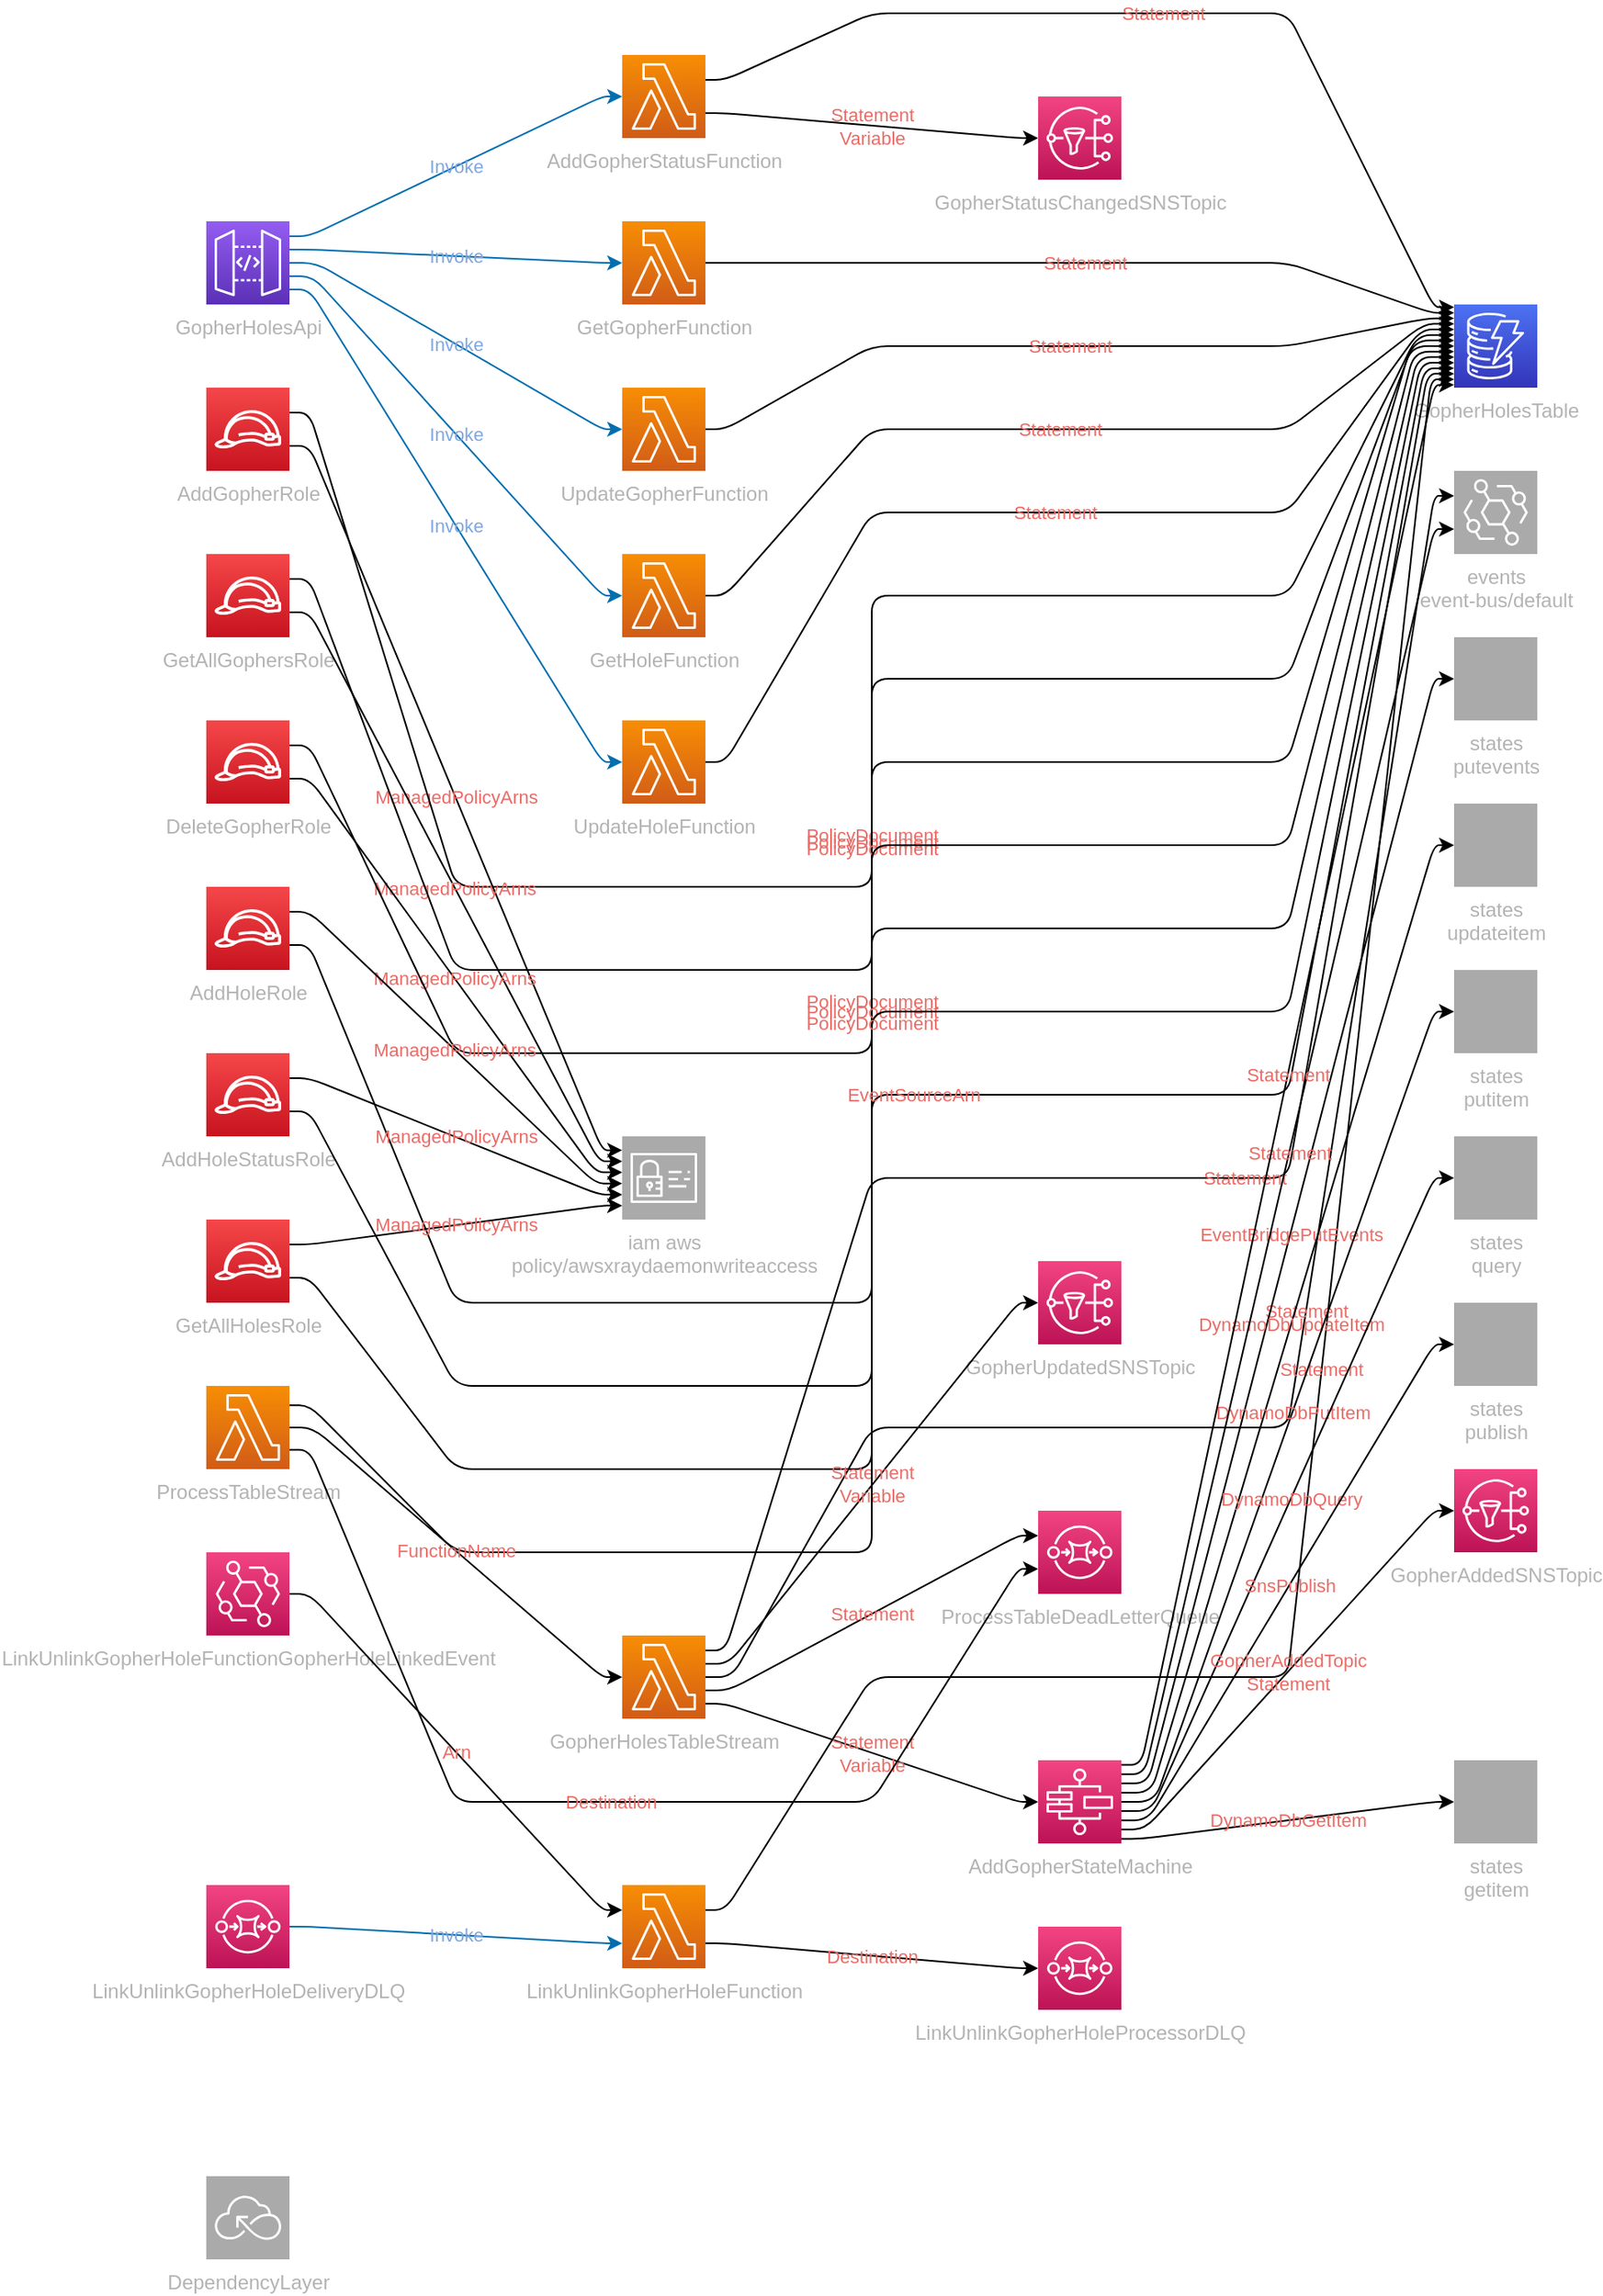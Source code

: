 <mxfile version="13.1.3" pages="2">
            <diagram id="diagramid" name="Diagram">
              <mxGraphModel><root><mxCell id="0"/><mxCell id="1" parent="0"/><mxCell id="2" value="DependencyLayer" style="outlineConnect=0;fontColor=#B3B3B3;gradientColor=#aaaaaa;gradientDirection=north;fillColor=#aaaaaa;strokeColor=#ffffff;dashed=0;verticalLabelPosition=bottom;verticalAlign=top;align=center;html=1;fontSize=12;fontStyle=0;aspect=fixed;shape=mxgraph.aws4.resourceIcon;resIcon=mxgraph.aws4.serverless;" vertex="1" parent="1"><mxGeometry y="1300" width="50" height="50" as="geometry"/></mxCell><mxCell id="3" value="GopherHolesApi" style="outlineConnect=0;fontColor=#B3B3B3;gradientColor=#945DF2;gradientDirection=north;fillColor=#5A30B5;strokeColor=#ffffff;dashed=0;verticalLabelPosition=bottom;verticalAlign=top;align=center;html=1;fontSize=12;fontStyle=0;aspect=fixed;shape=mxgraph.aws4.resourceIcon;resIcon=mxgraph.aws4.api_gateway;" vertex="1" parent="1"><mxGeometry y="125" width="50" height="50" as="geometry"/></mxCell><mxCell id="4" value="AddGopherRole" style="outlineConnect=0;fontColor=#B3B3B3;gradientColor=#F54749;gradientDirection=north;fillColor=#C7131F;strokeColor=#ffffff;dashed=0;verticalLabelPosition=bottom;verticalAlign=top;align=center;html=1;fontSize=12;fontStyle=0;aspect=fixed;shape=mxgraph.aws4.resourceIcon;resIcon=mxgraph.aws4.role;" vertex="1" parent="1"><mxGeometry y="225" width="50" height="50" as="geometry"/></mxCell><mxCell id="5" value="GetAllGophersRole" style="outlineConnect=0;fontColor=#B3B3B3;gradientColor=#F54749;gradientDirection=north;fillColor=#C7131F;strokeColor=#ffffff;dashed=0;verticalLabelPosition=bottom;verticalAlign=top;align=center;html=1;fontSize=12;fontStyle=0;aspect=fixed;shape=mxgraph.aws4.resourceIcon;resIcon=mxgraph.aws4.role;" vertex="1" parent="1"><mxGeometry y="325" width="50" height="50" as="geometry"/></mxCell><mxCell id="6" value="DeleteGopherRole" style="outlineConnect=0;fontColor=#B3B3B3;gradientColor=#F54749;gradientDirection=north;fillColor=#C7131F;strokeColor=#ffffff;dashed=0;verticalLabelPosition=bottom;verticalAlign=top;align=center;html=1;fontSize=12;fontStyle=0;aspect=fixed;shape=mxgraph.aws4.resourceIcon;resIcon=mxgraph.aws4.role;" vertex="1" parent="1"><mxGeometry y="425" width="50" height="50" as="geometry"/></mxCell><mxCell id="7" value="AddHoleRole" style="outlineConnect=0;fontColor=#B3B3B3;gradientColor=#F54749;gradientDirection=north;fillColor=#C7131F;strokeColor=#ffffff;dashed=0;verticalLabelPosition=bottom;verticalAlign=top;align=center;html=1;fontSize=12;fontStyle=0;aspect=fixed;shape=mxgraph.aws4.resourceIcon;resIcon=mxgraph.aws4.role;" vertex="1" parent="1"><mxGeometry y="525" width="50" height="50" as="geometry"/></mxCell><mxCell id="8" value="AddHoleStatusRole" style="outlineConnect=0;fontColor=#B3B3B3;gradientColor=#F54749;gradientDirection=north;fillColor=#C7131F;strokeColor=#ffffff;dashed=0;verticalLabelPosition=bottom;verticalAlign=top;align=center;html=1;fontSize=12;fontStyle=0;aspect=fixed;shape=mxgraph.aws4.resourceIcon;resIcon=mxgraph.aws4.role;" vertex="1" parent="1"><mxGeometry y="625" width="50" height="50" as="geometry"/></mxCell><mxCell id="9" value="GetAllHolesRole" style="outlineConnect=0;fontColor=#B3B3B3;gradientColor=#F54749;gradientDirection=north;fillColor=#C7131F;strokeColor=#ffffff;dashed=0;verticalLabelPosition=bottom;verticalAlign=top;align=center;html=1;fontSize=12;fontStyle=0;aspect=fixed;shape=mxgraph.aws4.resourceIcon;resIcon=mxgraph.aws4.role;" vertex="1" parent="1"><mxGeometry y="725" width="50" height="50" as="geometry"/></mxCell><mxCell id="10" value="GopherStatusChangedSNSTopic" style="outlineConnect=0;fontColor=#B3B3B3;gradientColor=#F34482;gradientDirection=north;fillColor=#BC1356;strokeColor=#ffffff;dashed=0;verticalLabelPosition=bottom;verticalAlign=top;align=center;html=1;fontSize=12;fontStyle=0;aspect=fixed;shape=mxgraph.aws4.resourceIcon;resIcon=mxgraph.aws4.sns;" vertex="1" parent="1"><mxGeometry x="500" y="50" width="50" height="50" as="geometry"/></mxCell><mxCell id="11" value="GopherAddedSNSTopic" style="outlineConnect=0;fontColor=#B3B3B3;gradientColor=#F34482;gradientDirection=north;fillColor=#BC1356;strokeColor=#ffffff;dashed=0;verticalLabelPosition=bottom;verticalAlign=top;align=center;html=1;fontSize=12;fontStyle=0;aspect=fixed;shape=mxgraph.aws4.resourceIcon;resIcon=mxgraph.aws4.sns;" vertex="1" parent="1"><mxGeometry x="750" y="875" width="50" height="50" as="geometry"/></mxCell><mxCell id="12" value="GopherUpdatedSNSTopic" style="outlineConnect=0;fontColor=#B3B3B3;gradientColor=#F34482;gradientDirection=north;fillColor=#BC1356;strokeColor=#ffffff;dashed=0;verticalLabelPosition=bottom;verticalAlign=top;align=center;html=1;fontSize=12;fontStyle=0;aspect=fixed;shape=mxgraph.aws4.resourceIcon;resIcon=mxgraph.aws4.sns;" vertex="1" parent="1"><mxGeometry x="500" y="750" width="50" height="50" as="geometry"/></mxCell><mxCell id="13" value="AddGopherStatusFunction" style="outlineConnect=0;fontColor=#B3B3B3;gradientColor=#F78E04;gradientDirection=north;fillColor=#D05C17;strokeColor=#ffffff;dashed=0;verticalLabelPosition=bottom;verticalAlign=top;align=center;html=1;fontSize=12;fontStyle=0;aspect=fixed;shape=mxgraph.aws4.resourceIcon;resIcon=mxgraph.aws4.lambda;" vertex="1" parent="1"><mxGeometry x="250" y="25" width="50" height="50" as="geometry"/></mxCell><mxCell id="14" value="GetGopherFunction" style="outlineConnect=0;fontColor=#B3B3B3;gradientColor=#F78E04;gradientDirection=north;fillColor=#D05C17;strokeColor=#ffffff;dashed=0;verticalLabelPosition=bottom;verticalAlign=top;align=center;html=1;fontSize=12;fontStyle=0;aspect=fixed;shape=mxgraph.aws4.resourceIcon;resIcon=mxgraph.aws4.lambda;" vertex="1" parent="1"><mxGeometry x="250" y="125" width="50" height="50" as="geometry"/></mxCell><mxCell id="15" value="UpdateGopherFunction" style="outlineConnect=0;fontColor=#B3B3B3;gradientColor=#F78E04;gradientDirection=north;fillColor=#D05C17;strokeColor=#ffffff;dashed=0;verticalLabelPosition=bottom;verticalAlign=top;align=center;html=1;fontSize=12;fontStyle=0;aspect=fixed;shape=mxgraph.aws4.resourceIcon;resIcon=mxgraph.aws4.lambda;" vertex="1" parent="1"><mxGeometry x="250" y="225" width="50" height="50" as="geometry"/></mxCell><mxCell id="16" value="GetHoleFunction" style="outlineConnect=0;fontColor=#B3B3B3;gradientColor=#F78E04;gradientDirection=north;fillColor=#D05C17;strokeColor=#ffffff;dashed=0;verticalLabelPosition=bottom;verticalAlign=top;align=center;html=1;fontSize=12;fontStyle=0;aspect=fixed;shape=mxgraph.aws4.resourceIcon;resIcon=mxgraph.aws4.lambda;" vertex="1" parent="1"><mxGeometry x="250" y="325" width="50" height="50" as="geometry"/></mxCell><mxCell id="17" value="UpdateHoleFunction" style="outlineConnect=0;fontColor=#B3B3B3;gradientColor=#F78E04;gradientDirection=north;fillColor=#D05C17;strokeColor=#ffffff;dashed=0;verticalLabelPosition=bottom;verticalAlign=top;align=center;html=1;fontSize=12;fontStyle=0;aspect=fixed;shape=mxgraph.aws4.resourceIcon;resIcon=mxgraph.aws4.lambda;" vertex="1" parent="1"><mxGeometry x="250" y="425" width="50" height="50" as="geometry"/></mxCell><mxCell id="18" value="GopherHolesTableStream" style="outlineConnect=0;fontColor=#B3B3B3;gradientColor=#F78E04;gradientDirection=north;fillColor=#D05C17;strokeColor=#ffffff;dashed=0;verticalLabelPosition=bottom;verticalAlign=top;align=center;html=1;fontSize=12;fontStyle=0;aspect=fixed;shape=mxgraph.aws4.resourceIcon;resIcon=mxgraph.aws4.lambda;" vertex="1" parent="1"><mxGeometry x="250" y="975" width="50" height="50" as="geometry"/></mxCell><mxCell id="19" value="GopherHolesTable" style="outlineConnect=0;fontColor=#B3B3B3;gradientColor=#4D72F3;gradientDirection=north;fillColor=#3334B9;strokeColor=#ffffff;dashed=0;verticalLabelPosition=bottom;verticalAlign=top;align=center;html=1;fontSize=12;fontStyle=0;aspect=fixed;shape=mxgraph.aws4.resourceIcon;resIcon=mxgraph.aws4.dynamodb;" vertex="1" parent="1"><mxGeometry x="750" y="175" width="50" height="50" as="geometry"/></mxCell><mxCell id="20" value="ProcessTableStream" style="outlineConnect=0;fontColor=#B3B3B3;gradientColor=#F78E04;gradientDirection=north;fillColor=#D05C17;strokeColor=#ffffff;dashed=0;verticalLabelPosition=bottom;verticalAlign=top;align=center;html=1;fontSize=12;fontStyle=0;aspect=fixed;shape=mxgraph.aws4.resourceIcon;resIcon=mxgraph.aws4.lambda;" vertex="1" parent="1"><mxGeometry y="825" width="50" height="50" as="geometry"/></mxCell><mxCell id="21" value="ProcessTableDeadLetterQueue" style="outlineConnect=0;fontColor=#B3B3B3;gradientColor=#F34482;gradientDirection=north;fillColor=#BC1356;strokeColor=#ffffff;dashed=0;verticalLabelPosition=bottom;verticalAlign=top;align=center;html=1;fontSize=12;fontStyle=0;aspect=fixed;shape=mxgraph.aws4.resourceIcon;resIcon=mxgraph.aws4.sqs;" vertex="1" parent="1"><mxGeometry x="500" y="900" width="50" height="50" as="geometry"/></mxCell><mxCell id="22" value="LinkUnlinkGopherHoleFunction" style="outlineConnect=0;fontColor=#B3B3B3;gradientColor=#F78E04;gradientDirection=north;fillColor=#D05C17;strokeColor=#ffffff;dashed=0;verticalLabelPosition=bottom;verticalAlign=top;align=center;html=1;fontSize=12;fontStyle=0;aspect=fixed;shape=mxgraph.aws4.resourceIcon;resIcon=mxgraph.aws4.lambda;" vertex="1" parent="1"><mxGeometry x="250" y="1125" width="50" height="50" as="geometry"/></mxCell><mxCell id="23" value="LinkUnlinkGopherHoleDeliveryDLQ" style="outlineConnect=0;fontColor=#B3B3B3;gradientColor=#F34482;gradientDirection=north;fillColor=#BC1356;strokeColor=#ffffff;dashed=0;verticalLabelPosition=bottom;verticalAlign=top;align=center;html=1;fontSize=12;fontStyle=0;aspect=fixed;shape=mxgraph.aws4.resourceIcon;resIcon=mxgraph.aws4.sqs;" vertex="1" parent="1"><mxGeometry y="1125" width="50" height="50" as="geometry"/></mxCell><mxCell id="24" value="LinkUnlinkGopherHoleProcessorDLQ" style="outlineConnect=0;fontColor=#B3B3B3;gradientColor=#F34482;gradientDirection=north;fillColor=#BC1356;strokeColor=#ffffff;dashed=0;verticalLabelPosition=bottom;verticalAlign=top;align=center;html=1;fontSize=12;fontStyle=0;aspect=fixed;shape=mxgraph.aws4.resourceIcon;resIcon=mxgraph.aws4.sqs;" vertex="1" parent="1"><mxGeometry x="500" y="1150" width="50" height="50" as="geometry"/></mxCell><mxCell id="25" value="AddGopherStateMachine" style="outlineConnect=0;fontColor=#B3B3B3;gradientColor=#F34482;gradientDirection=north;fillColor=#BC1356;strokeColor=#ffffff;dashed=0;verticalLabelPosition=bottom;verticalAlign=top;align=center;html=1;fontSize=12;fontStyle=0;aspect=fixed;shape=mxgraph.aws4.resourceIcon;resIcon=mxgraph.aws4.step_functions;" vertex="1" parent="1"><mxGeometry x="500" y="1050" width="50" height="50" as="geometry"/></mxCell><mxCell id="26" value="LinkUnlinkGopherHoleFunctionGopherHoleLinkedEvent" style="outlineConnect=0;fontColor=#B3B3B3;gradientColor=#F34482;gradientDirection=north;fillColor=#BC1356;strokeColor=#ffffff;dashed=0;verticalLabelPosition=bottom;verticalAlign=top;align=center;html=1;fontSize=12;fontStyle=0;aspect=fixed;shape=mxgraph.aws4.resourceIcon;resIcon=mxgraph.aws4.eventbridge;" vertex="1" parent="1"><mxGeometry y="925" width="50" height="50" as="geometry"/></mxCell><mxCell id="27" value="iam  aws&#xA;policy/awsxraydaemonwriteaccess" style="outlineConnect=0;fontColor=#B3B3B3;gradientColor=#aaaaaa;gradientDirection=north;fillColor=#aaaaaa;strokeColor=#ffffff;dashed=0;verticalLabelPosition=bottom;verticalAlign=top;align=center;html=1;fontSize=12;fontStyle=0;aspect=fixed;shape=mxgraph.aws4.resourceIcon;resIcon=mxgraph.aws4.identity_and_access_management;" vertex="1" parent="1"><mxGeometry x="250" y="675" width="50" height="50" as="geometry"/></mxCell><mxCell id="28" value="events  &#xA;event-bus/default" style="outlineConnect=0;fontColor=#B3B3B3;gradientColor=#aaaaaa;gradientDirection=north;fillColor=#aaaaaa;strokeColor=#ffffff;dashed=0;verticalLabelPosition=bottom;verticalAlign=top;align=center;html=1;fontSize=12;fontStyle=0;aspect=fixed;shape=mxgraph.aws4.resourceIcon;resIcon=mxgraph.aws4.eventbridge;" vertex="1" parent="1"><mxGeometry x="750" y="275" width="50" height="50" as="geometry"/></mxCell><mxCell id="29" value="states  &#xA;getitem" style="outlineConnect=0;fontColor=#B3B3B3;gradientColor=#aaaaaa;gradientDirection=north;fillColor=#aaaaaa;strokeColor=#ffffff;dashed=0;verticalLabelPosition=bottom;verticalAlign=top;align=center;html=1;fontSize=12;fontStyle=0;aspect=fixed;shape=mxgraph.aws4.resourceIcon;resIcon=mxgraph.aws4.states;" vertex="1" parent="1"><mxGeometry x="750" y="1050" width="50" height="50" as="geometry"/></mxCell><mxCell id="30" value="states  &#xA;putevents" style="outlineConnect=0;fontColor=#B3B3B3;gradientColor=#aaaaaa;gradientDirection=north;fillColor=#aaaaaa;strokeColor=#ffffff;dashed=0;verticalLabelPosition=bottom;verticalAlign=top;align=center;html=1;fontSize=12;fontStyle=0;aspect=fixed;shape=mxgraph.aws4.resourceIcon;resIcon=mxgraph.aws4.states;" vertex="1" parent="1"><mxGeometry x="750" y="375" width="50" height="50" as="geometry"/></mxCell><mxCell id="31" value="states  &#xA;updateitem" style="outlineConnect=0;fontColor=#B3B3B3;gradientColor=#aaaaaa;gradientDirection=north;fillColor=#aaaaaa;strokeColor=#ffffff;dashed=0;verticalLabelPosition=bottom;verticalAlign=top;align=center;html=1;fontSize=12;fontStyle=0;aspect=fixed;shape=mxgraph.aws4.resourceIcon;resIcon=mxgraph.aws4.states;" vertex="1" parent="1"><mxGeometry x="750" y="475" width="50" height="50" as="geometry"/></mxCell><mxCell id="32" value="states  &#xA;putitem" style="outlineConnect=0;fontColor=#B3B3B3;gradientColor=#aaaaaa;gradientDirection=north;fillColor=#aaaaaa;strokeColor=#ffffff;dashed=0;verticalLabelPosition=bottom;verticalAlign=top;align=center;html=1;fontSize=12;fontStyle=0;aspect=fixed;shape=mxgraph.aws4.resourceIcon;resIcon=mxgraph.aws4.states;" vertex="1" parent="1"><mxGeometry x="750" y="575" width="50" height="50" as="geometry"/></mxCell><mxCell id="33" value="states  &#xA;query" style="outlineConnect=0;fontColor=#B3B3B3;gradientColor=#aaaaaa;gradientDirection=north;fillColor=#aaaaaa;strokeColor=#ffffff;dashed=0;verticalLabelPosition=bottom;verticalAlign=top;align=center;html=1;fontSize=12;fontStyle=0;aspect=fixed;shape=mxgraph.aws4.resourceIcon;resIcon=mxgraph.aws4.states;" vertex="1" parent="1"><mxGeometry x="750" y="675" width="50" height="50" as="geometry"/></mxCell><mxCell id="34" value="states  &#xA;publish" style="outlineConnect=0;fontColor=#B3B3B3;gradientColor=#aaaaaa;gradientDirection=north;fillColor=#aaaaaa;strokeColor=#ffffff;dashed=0;verticalLabelPosition=bottom;verticalAlign=top;align=center;html=1;fontSize=12;fontStyle=0;aspect=fixed;shape=mxgraph.aws4.resourceIcon;resIcon=mxgraph.aws4.states;" vertex="1" parent="1"><mxGeometry x="750" y="775" width="50" height="50" as="geometry"/></mxCell><mxCell id="iam  aws&#xA;policy/awsxraydaemonwriteaccess|AddGopherRole" value="ManagedPolicyArns" style="edgeStyle=orthogonalEdgeStyle;rounded=1;orthogonalLoop=1;jettySize=auto;html=1;labelBackgroundColor=none;fontColor=#EA6B66;noEdgeStyle=1;orthogonal=1;" edge="1" parent="1" source="4" target="27"><mxGeometry relative="1" as="geometry"><Array as="points"><mxPoint x="62" y="260"/><mxPoint x="238" y="683.333"/></Array></mxGeometry></mxCell><mxCell id="GopherHolesTable|AddGopherRole" value="PolicyDocument" style="edgeStyle=orthogonalEdgeStyle;rounded=1;orthogonalLoop=1;jettySize=auto;html=1;labelBackgroundColor=none;fontColor=#EA6B66;noEdgeStyle=1;orthogonal=1;" edge="1" parent="1" source="4" target="19"><mxGeometry relative="1" as="geometry"><Array as="points"><mxPoint x="62" y="240"/><mxPoint x="150" y="525"/><mxPoint x="400" y="525"/><mxPoint x="400" y="350"/><mxPoint x="650" y="350"/><mxPoint x="728" y="193.333"/></Array></mxGeometry></mxCell><mxCell id="iam  aws&#xA;policy/awsxraydaemonwriteaccess|GetAllGophersRole" value="ManagedPolicyArns" style="edgeStyle=orthogonalEdgeStyle;rounded=1;orthogonalLoop=1;jettySize=auto;html=1;labelBackgroundColor=none;fontColor=#EA6B66;noEdgeStyle=1;orthogonal=1;" edge="1" parent="1" source="5" target="27"><mxGeometry relative="1" as="geometry"><Array as="points"><mxPoint x="62" y="360"/><mxPoint x="236" y="690"/></Array></mxGeometry></mxCell><mxCell id="GopherHolesTable|GetAllGophersRole" value="PolicyDocument" style="edgeStyle=orthogonalEdgeStyle;rounded=1;orthogonalLoop=1;jettySize=auto;html=1;labelBackgroundColor=none;fontColor=#EA6B66;noEdgeStyle=1;orthogonal=1;" edge="1" parent="1" source="5" target="19"><mxGeometry relative="1" as="geometry"><Array as="points"><mxPoint x="62" y="340"/><mxPoint x="150" y="575"/><mxPoint x="400" y="575"/><mxPoint x="400" y="400"/><mxPoint x="650" y="400"/><mxPoint x="726" y="196.667"/></Array></mxGeometry></mxCell><mxCell id="iam  aws&#xA;policy/awsxraydaemonwriteaccess|DeleteGopherRole" value="ManagedPolicyArns" style="edgeStyle=orthogonalEdgeStyle;rounded=1;orthogonalLoop=1;jettySize=auto;html=1;labelBackgroundColor=none;fontColor=#EA6B66;noEdgeStyle=1;orthogonal=1;" edge="1" parent="1" source="6" target="27"><mxGeometry relative="1" as="geometry"><Array as="points"><mxPoint x="62" y="460"/><mxPoint x="234" y="696.667"/></Array></mxGeometry></mxCell><mxCell id="GopherHolesTable|DeleteGopherRole" value="PolicyDocument" style="edgeStyle=orthogonalEdgeStyle;rounded=1;orthogonalLoop=1;jettySize=auto;html=1;labelBackgroundColor=none;fontColor=#EA6B66;noEdgeStyle=1;orthogonal=1;" edge="1" parent="1" source="6" target="19"><mxGeometry relative="1" as="geometry"><Array as="points"><mxPoint x="62" y="440"/><mxPoint x="150" y="625"/><mxPoint x="400" y="625"/><mxPoint x="400" y="450"/><mxPoint x="650" y="450"/><mxPoint x="724" y="200.0"/></Array></mxGeometry></mxCell><mxCell id="iam  aws&#xA;policy/awsxraydaemonwriteaccess|AddHoleRole" value="ManagedPolicyArns" style="edgeStyle=orthogonalEdgeStyle;rounded=1;orthogonalLoop=1;jettySize=auto;html=1;labelBackgroundColor=none;fontColor=#EA6B66;noEdgeStyle=1;orthogonal=1;" edge="1" parent="1" source="7" target="27"><mxGeometry relative="1" as="geometry"><Array as="points"><mxPoint x="62" y="540"/><mxPoint x="234" y="703.333"/></Array></mxGeometry></mxCell><mxCell id="GopherHolesTable|AddHoleRole" value="PolicyDocument" style="edgeStyle=orthogonalEdgeStyle;rounded=1;orthogonalLoop=1;jettySize=auto;html=1;labelBackgroundColor=none;fontColor=#EA6B66;noEdgeStyle=1;orthogonal=1;" edge="1" parent="1" source="7" target="19"><mxGeometry relative="1" as="geometry"><Array as="points"><mxPoint x="62" y="560"/><mxPoint x="150" y="775"/><mxPoint x="400" y="775"/><mxPoint x="400" y="500"/><mxPoint x="650" y="500"/><mxPoint x="726" y="203.333"/></Array></mxGeometry></mxCell><mxCell id="iam  aws&#xA;policy/awsxraydaemonwriteaccess|AddHoleStatusRole" value="ManagedPolicyArns" style="edgeStyle=orthogonalEdgeStyle;rounded=1;orthogonalLoop=1;jettySize=auto;html=1;labelBackgroundColor=none;fontColor=#EA6B66;noEdgeStyle=1;orthogonal=1;" edge="1" parent="1" source="8" target="27"><mxGeometry relative="1" as="geometry"><Array as="points"><mxPoint x="62" y="640"/><mxPoint x="236" y="710.0"/></Array></mxGeometry></mxCell><mxCell id="GopherHolesTable|AddHoleStatusRole" value="PolicyDocument" style="edgeStyle=orthogonalEdgeStyle;rounded=1;orthogonalLoop=1;jettySize=auto;html=1;labelBackgroundColor=none;fontColor=#EA6B66;noEdgeStyle=1;orthogonal=1;" edge="1" parent="1" source="8" target="19"><mxGeometry relative="1" as="geometry"><Array as="points"><mxPoint x="62" y="660"/><mxPoint x="150" y="825"/><mxPoint x="400" y="825"/><mxPoint x="400" y="550"/><mxPoint x="650" y="550"/><mxPoint x="728" y="206.667"/></Array></mxGeometry></mxCell><mxCell id="iam  aws&#xA;policy/awsxraydaemonwriteaccess|GetAllHolesRole" value="ManagedPolicyArns" style="edgeStyle=orthogonalEdgeStyle;rounded=1;orthogonalLoop=1;jettySize=auto;html=1;labelBackgroundColor=none;fontColor=#EA6B66;noEdgeStyle=1;orthogonal=1;" edge="1" parent="1" source="9" target="27"><mxGeometry relative="1" as="geometry"><Array as="points"><mxPoint x="62" y="740"/><mxPoint x="238" y="716.667"/></Array></mxGeometry></mxCell><mxCell id="GopherHolesTable|GetAllHolesRole" value="PolicyDocument" style="edgeStyle=orthogonalEdgeStyle;rounded=1;orthogonalLoop=1;jettySize=auto;html=1;labelBackgroundColor=none;fontColor=#EA6B66;noEdgeStyle=1;orthogonal=1;" edge="1" parent="1" source="9" target="19"><mxGeometry relative="1" as="geometry"><Array as="points"><mxPoint x="62" y="760"/><mxPoint x="150" y="875"/><mxPoint x="400" y="875"/><mxPoint x="400" y="600"/><mxPoint x="650" y="600"/><mxPoint x="730" y="210.0"/></Array></mxGeometry></mxCell><mxCell id="GopherStatusChangedSNSTopic|AddGopherStatusFunction" value="Statement&#xA;Variable" style="edgeStyle=orthogonalEdgeStyle;rounded=1;orthogonalLoop=1;jettySize=auto;html=1;labelBackgroundColor=none;fontColor=#EA6B66;noEdgeStyle=1;orthogonal=1;" edge="1" parent="1" source="13" target="10"><mxGeometry relative="1" as="geometry"><Array as="points"><mxPoint x="312" y="60"/><mxPoint x="488" y="75"/></Array></mxGeometry></mxCell><mxCell id="GopherHolesApi|AddGopherStatusFunction" value="Invoke" style="edgeStyle=orthogonalEdgeStyle;rounded=1;orthogonalLoop=1;jettySize=auto;html=1;fillColor=#1ba1e2;strokeColor=#006EAF;labelBackgroundColor=none;fontColor=#7EA6E0;noEdgeStyle=1;orthogonal=1;" edge="1" parent="1" source="3" target="13"><mxGeometry relative="1" as="geometry"><Array as="points"><mxPoint x="62" y="134"/><mxPoint x="238" y="50"/></Array></mxGeometry></mxCell><mxCell id="GopherHolesTable|AddGopherStatusFunction" value="Statement" style="edgeStyle=orthogonalEdgeStyle;rounded=1;orthogonalLoop=1;jettySize=auto;html=1;labelBackgroundColor=none;fontColor=#EA6B66;noEdgeStyle=1;orthogonal=1;" edge="1" parent="1" source="13" target="19"><mxGeometry relative="1" as="geometry"><Array as="points"><mxPoint x="312" y="40"/><mxPoint x="400"/><mxPoint x="650"/><mxPoint x="738" y="176.667"/></Array></mxGeometry></mxCell><mxCell id="GopherHolesApi|GetGopherFunction" value="Invoke" style="edgeStyle=orthogonalEdgeStyle;rounded=1;orthogonalLoop=1;jettySize=auto;html=1;fillColor=#1ba1e2;strokeColor=#006EAF;labelBackgroundColor=none;fontColor=#7EA6E0;noEdgeStyle=1;orthogonal=1;" edge="1" parent="1" source="3" target="14"><mxGeometry relative="1" as="geometry"><Array as="points"><mxPoint x="64" y="142"/><mxPoint x="238" y="150"/></Array></mxGeometry></mxCell><mxCell id="GopherHolesTable|GetGopherFunction" value="Statement" style="edgeStyle=orthogonalEdgeStyle;rounded=1;orthogonalLoop=1;jettySize=auto;html=1;labelBackgroundColor=none;fontColor=#EA6B66;noEdgeStyle=1;orthogonal=1;" edge="1" parent="1" source="14" target="19"><mxGeometry relative="1" as="geometry"><Array as="points"><mxPoint x="312" y="150"/><mxPoint x="400" y="150"/><mxPoint x="650" y="150"/><mxPoint x="736" y="180"/></Array></mxGeometry></mxCell><mxCell id="GopherHolesApi|UpdateGopherFunction" value="Invoke" style="edgeStyle=orthogonalEdgeStyle;rounded=1;orthogonalLoop=1;jettySize=auto;html=1;fillColor=#1ba1e2;strokeColor=#006EAF;labelBackgroundColor=none;fontColor=#7EA6E0;noEdgeStyle=1;orthogonal=1;" edge="1" parent="1" source="3" target="15"><mxGeometry relative="1" as="geometry"><Array as="points"><mxPoint x="66" y="150"/><mxPoint x="238" y="250"/></Array></mxGeometry></mxCell><mxCell id="GopherHolesTable|UpdateGopherFunction" value="Statement" style="edgeStyle=orthogonalEdgeStyle;rounded=1;orthogonalLoop=1;jettySize=auto;html=1;labelBackgroundColor=none;fontColor=#EA6B66;noEdgeStyle=1;orthogonal=1;" edge="1" parent="1" source="15" target="19"><mxGeometry relative="1" as="geometry"><Array as="points"><mxPoint x="312" y="250"/><mxPoint x="400" y="200"/><mxPoint x="650" y="200"/><mxPoint x="734" y="183.333"/></Array></mxGeometry></mxCell><mxCell id="GopherHolesApi|GetHoleFunction" value="Invoke" style="edgeStyle=orthogonalEdgeStyle;rounded=1;orthogonalLoop=1;jettySize=auto;html=1;fillColor=#1ba1e2;strokeColor=#006EAF;labelBackgroundColor=none;fontColor=#7EA6E0;noEdgeStyle=1;orthogonal=1;" edge="1" parent="1" source="3" target="16"><mxGeometry relative="1" as="geometry"><Array as="points"><mxPoint x="64" y="158"/><mxPoint x="238" y="350"/></Array></mxGeometry></mxCell><mxCell id="GopherHolesTable|GetHoleFunction" value="Statement" style="edgeStyle=orthogonalEdgeStyle;rounded=1;orthogonalLoop=1;jettySize=auto;html=1;labelBackgroundColor=none;fontColor=#EA6B66;noEdgeStyle=1;orthogonal=1;" edge="1" parent="1" source="16" target="19"><mxGeometry relative="1" as="geometry"><Array as="points"><mxPoint x="312" y="350"/><mxPoint x="400" y="250"/><mxPoint x="650" y="250"/><mxPoint x="732" y="186.667"/></Array></mxGeometry></mxCell><mxCell id="GopherHolesApi|UpdateHoleFunction" value="Invoke" style="edgeStyle=orthogonalEdgeStyle;rounded=1;orthogonalLoop=1;jettySize=auto;html=1;fillColor=#1ba1e2;strokeColor=#006EAF;labelBackgroundColor=none;fontColor=#7EA6E0;noEdgeStyle=1;orthogonal=1;" edge="1" parent="1" source="3" target="17"><mxGeometry relative="1" as="geometry"><Array as="points"><mxPoint x="62" y="166"/><mxPoint x="238" y="450"/></Array></mxGeometry></mxCell><mxCell id="GopherHolesTable|UpdateHoleFunction" value="Statement" style="edgeStyle=orthogonalEdgeStyle;rounded=1;orthogonalLoop=1;jettySize=auto;html=1;labelBackgroundColor=none;fontColor=#EA6B66;noEdgeStyle=1;orthogonal=1;" edge="1" parent="1" source="17" target="19"><mxGeometry relative="1" as="geometry"><Array as="points"><mxPoint x="312" y="450"/><mxPoint x="400" y="300"/><mxPoint x="650" y="300"/><mxPoint x="730" y="190.0"/></Array></mxGeometry></mxCell><mxCell id="events  &#xA;event-bus/default|GopherHolesTableStream" value="Statement" style="edgeStyle=orthogonalEdgeStyle;rounded=1;orthogonalLoop=1;jettySize=auto;html=1;labelBackgroundColor=none;fontColor=#EA6B66;noEdgeStyle=1;orthogonal=1;" edge="1" parent="1" source="18" target="28"><mxGeometry relative="1" as="geometry"><Array as="points"><mxPoint x="316" y="1000"/><mxPoint x="400" y="850"/><mxPoint x="650" y="850"/><mxPoint x="738" y="290"/></Array></mxGeometry></mxCell><mxCell id="AddGopherStateMachine|GopherHolesTableStream" value="Statement&#xA;Variable" style="edgeStyle=orthogonalEdgeStyle;rounded=1;orthogonalLoop=1;jettySize=auto;html=1;labelBackgroundColor=none;fontColor=#EA6B66;noEdgeStyle=1;orthogonal=1;" edge="1" parent="1" source="18" target="25"><mxGeometry relative="1" as="geometry"><Array as="points"><mxPoint x="312" y="1016"/><mxPoint x="488" y="1075"/></Array></mxGeometry></mxCell><mxCell id="GopherUpdatedSNSTopic|GopherHolesTableStream" value="Statement&#xA;Variable" style="edgeStyle=orthogonalEdgeStyle;rounded=1;orthogonalLoop=1;jettySize=auto;html=1;labelBackgroundColor=none;fontColor=#EA6B66;noEdgeStyle=1;orthogonal=1;" edge="1" parent="1" source="18" target="12"><mxGeometry relative="1" as="geometry"><Array as="points"><mxPoint x="314" y="992"/><mxPoint x="488" y="775"/></Array></mxGeometry></mxCell><mxCell id="GopherHolesTable|GopherHolesTableStream" value="Statement" style="edgeStyle=orthogonalEdgeStyle;rounded=1;orthogonalLoop=1;jettySize=auto;html=1;labelBackgroundColor=none;fontColor=#EA6B66;noEdgeStyle=1;orthogonal=1;" edge="1" parent="1" source="18" target="19"><mxGeometry relative="1" as="geometry"><Array as="points"><mxPoint x="312" y="984"/><mxPoint x="400" y="700"/><mxPoint x="650" y="700"/><mxPoint x="734" y="216.667"/></Array></mxGeometry></mxCell><mxCell id="ProcessTableDeadLetterQueue|GopherHolesTableStream" value="Statement" style="edgeStyle=orthogonalEdgeStyle;rounded=1;orthogonalLoop=1;jettySize=auto;html=1;labelBackgroundColor=none;fontColor=#EA6B66;noEdgeStyle=1;orthogonal=1;" edge="1" parent="1" source="18" target="21"><mxGeometry relative="1" as="geometry"><Array as="points"><mxPoint x="314" y="1008"/><mxPoint x="488" y="915"/></Array></mxGeometry></mxCell><mxCell id="GopherHolesTable|ProcessTableStream" value="EventSourceArn" style="edgeStyle=orthogonalEdgeStyle;rounded=1;orthogonalLoop=1;jettySize=auto;html=1;labelBackgroundColor=none;fontColor=#EA6B66;noEdgeStyle=1;orthogonal=1;" edge="1" parent="1" source="20" target="19"><mxGeometry relative="1" as="geometry"><Array as="points"><mxPoint x="62" y="836.667"/><mxPoint x="150" y="925"/><mxPoint x="400" y="925"/><mxPoint x="400" y="650"/><mxPoint x="650" y="650"/><mxPoint x="732" y="213.333"/></Array></mxGeometry></mxCell><mxCell id="GopherHolesTableStream|ProcessTableStream" value="FunctionName" style="edgeStyle=orthogonalEdgeStyle;rounded=1;orthogonalLoop=1;jettySize=auto;html=1;labelBackgroundColor=none;fontColor=#EA6B66;noEdgeStyle=1;orthogonal=1;" edge="1" parent="1" source="20" target="18"><mxGeometry relative="1" as="geometry"><Array as="points"><mxPoint x="64" y="850"/><mxPoint x="238" y="1000"/></Array></mxGeometry></mxCell><mxCell id="ProcessTableDeadLetterQueue|ProcessTableStream" value="Destination" style="edgeStyle=orthogonalEdgeStyle;rounded=1;orthogonalLoop=1;jettySize=auto;html=1;labelBackgroundColor=none;fontColor=#EA6B66;noEdgeStyle=1;orthogonal=1;" edge="1" parent="1" source="20" target="21"><mxGeometry relative="1" as="geometry"><Array as="points"><mxPoint x="62" y="863.333"/><mxPoint x="150" y="1075"/><mxPoint x="400" y="1075"/><mxPoint x="488" y="935"/></Array></mxGeometry></mxCell><mxCell id="GopherHolesTable|LinkUnlinkGopherHoleFunction" value="Statement" style="edgeStyle=orthogonalEdgeStyle;rounded=1;orthogonalLoop=1;jettySize=auto;html=1;labelBackgroundColor=none;fontColor=#EA6B66;noEdgeStyle=1;orthogonal=1;" edge="1" parent="1" source="22" target="19"><mxGeometry relative="1" as="geometry"><Array as="points"><mxPoint x="312" y="1140"/><mxPoint x="400" y="1000"/><mxPoint x="650" y="1000"/><mxPoint x="736" y="220.0"/></Array></mxGeometry></mxCell><mxCell id="LinkUnlinkGopherHoleProcessorDLQ|LinkUnlinkGopherHoleFunction" value="Destination" style="edgeStyle=orthogonalEdgeStyle;rounded=1;orthogonalLoop=1;jettySize=auto;html=1;labelBackgroundColor=none;fontColor=#EA6B66;noEdgeStyle=1;orthogonal=1;" edge="1" parent="1" source="22" target="24"><mxGeometry relative="1" as="geometry"><Array as="points"><mxPoint x="312" y="1160"/><mxPoint x="488" y="1175"/></Array></mxGeometry></mxCell><mxCell id="LinkUnlinkGopherHoleDeliveryDLQ|LinkUnlinkGopherHoleFunction" value="Invoke" style="edgeStyle=orthogonalEdgeStyle;rounded=1;orthogonalLoop=1;jettySize=auto;html=1;fillColor=#1ba1e2;strokeColor=#006EAF;labelBackgroundColor=none;fontColor=#7EA6E0;noEdgeStyle=1;orthogonal=1;" edge="1" parent="1" source="23" target="22"><mxGeometry relative="1" as="geometry"><Array as="points"><mxPoint x="62" y="1150"/><mxPoint x="238" y="1160"/></Array></mxGeometry></mxCell><mxCell id="states  &#xA;getitem|AddGopherStateMachine" value="DynamoDbGetItem" style="edgeStyle=orthogonalEdgeStyle;rounded=1;orthogonalLoop=1;jettySize=auto;html=1;labelBackgroundColor=none;fontColor=#EA6B66;noEdgeStyle=1;orthogonal=1;" edge="1" parent="1" source="25" target="29"><mxGeometry relative="1" as="geometry"><Array as="points"><mxPoint x="562" y="1097.222"/><mxPoint x="738" y="1075"/></Array></mxGeometry></mxCell><mxCell id="states  &#xA;putevents|AddGopherStateMachine" value="EventBridgePutEvents" style="edgeStyle=orthogonalEdgeStyle;rounded=1;orthogonalLoop=1;jettySize=auto;html=1;labelBackgroundColor=none;fontColor=#EA6B66;noEdgeStyle=1;orthogonal=1;" edge="1" parent="1" source="25" target="30"><mxGeometry relative="1" as="geometry"><Array as="points"><mxPoint x="566" y="1063.889"/><mxPoint x="738" y="400"/></Array></mxGeometry></mxCell><mxCell id="states  &#xA;updateitem|AddGopherStateMachine" value="DynamoDbUpdateItem" style="edgeStyle=orthogonalEdgeStyle;rounded=1;orthogonalLoop=1;jettySize=auto;html=1;labelBackgroundColor=none;fontColor=#EA6B66;noEdgeStyle=1;orthogonal=1;" edge="1" parent="1" source="25" target="31"><mxGeometry relative="1" as="geometry"><Array as="points"><mxPoint x="568" y="1069.444"/><mxPoint x="738" y="500"/></Array></mxGeometry></mxCell><mxCell id="states  &#xA;putitem|AddGopherStateMachine" value="DynamoDbPutItem" style="edgeStyle=orthogonalEdgeStyle;rounded=1;orthogonalLoop=1;jettySize=auto;html=1;labelBackgroundColor=none;fontColor=#EA6B66;noEdgeStyle=1;orthogonal=1;" edge="1" parent="1" source="25" target="32"><mxGeometry relative="1" as="geometry"><Array as="points"><mxPoint x="570" y="1075.0"/><mxPoint x="738" y="600"/></Array></mxGeometry></mxCell><mxCell id="states  &#xA;query|AddGopherStateMachine" value="DynamoDbQuery" style="edgeStyle=orthogonalEdgeStyle;rounded=1;orthogonalLoop=1;jettySize=auto;html=1;labelBackgroundColor=none;fontColor=#EA6B66;noEdgeStyle=1;orthogonal=1;" edge="1" parent="1" source="25" target="33"><mxGeometry relative="1" as="geometry"><Array as="points"><mxPoint x="568" y="1080.556"/><mxPoint x="738" y="700"/></Array></mxGeometry></mxCell><mxCell id="states  &#xA;publish|AddGopherStateMachine" value="SnsPublish" style="edgeStyle=orthogonalEdgeStyle;rounded=1;orthogonalLoop=1;jettySize=auto;html=1;labelBackgroundColor=none;fontColor=#EA6B66;noEdgeStyle=1;orthogonal=1;" edge="1" parent="1" source="25" target="34"><mxGeometry relative="1" as="geometry"><Array as="points"><mxPoint x="566" y="1086.111"/><mxPoint x="738" y="800"/></Array></mxGeometry></mxCell><mxCell id="GopherAddedSNSTopic|AddGopherStateMachine" value="GopherAddedTopic&#xA;Statement" style="edgeStyle=orthogonalEdgeStyle;rounded=1;orthogonalLoop=1;jettySize=auto;html=1;labelBackgroundColor=none;fontColor=#EA6B66;noEdgeStyle=1;orthogonal=1;" edge="1" parent="1" source="25" target="11"><mxGeometry relative="1" as="geometry"><Array as="points"><mxPoint x="564" y="1091.667"/><mxPoint x="738" y="900"/></Array></mxGeometry></mxCell><mxCell id="events  &#xA;event-bus/default|AddGopherStateMachine" value="Statement" style="edgeStyle=orthogonalEdgeStyle;rounded=1;orthogonalLoop=1;jettySize=auto;html=1;labelBackgroundColor=none;fontColor=#EA6B66;noEdgeStyle=1;orthogonal=1;" edge="1" parent="1" source="25" target="28"><mxGeometry relative="1" as="geometry"><Array as="points"><mxPoint x="564" y="1058.333"/><mxPoint x="738" y="310"/></Array></mxGeometry></mxCell><mxCell id="GopherHolesTable|AddGopherStateMachine" value="Statement" style="edgeStyle=orthogonalEdgeStyle;rounded=1;orthogonalLoop=1;jettySize=auto;html=1;labelBackgroundColor=none;fontColor=#EA6B66;noEdgeStyle=1;orthogonal=1;" edge="1" parent="1" source="25" target="19"><mxGeometry relative="1" as="geometry"><Array as="points"><mxPoint x="562" y="1052.778"/><mxPoint x="738" y="223.333"/></Array></mxGeometry></mxCell><mxCell id="LinkUnlinkGopherHoleFunction|LinkUnlinkGopherHoleFunctionGopherHoleLinkedEvent" value="Arn" style="edgeStyle=orthogonalEdgeStyle;rounded=1;orthogonalLoop=1;jettySize=auto;html=1;labelBackgroundColor=none;fontColor=#EA6B66;noEdgeStyle=1;orthogonal=1;" edge="1" parent="1" source="26" target="22"><mxGeometry relative="1" as="geometry"><Array as="points"><mxPoint x="62" y="950"/><mxPoint x="238" y="1140"/></Array></mxGeometry></mxCell></root></mxGraphModel>
            </diagram>
          </mxfile>